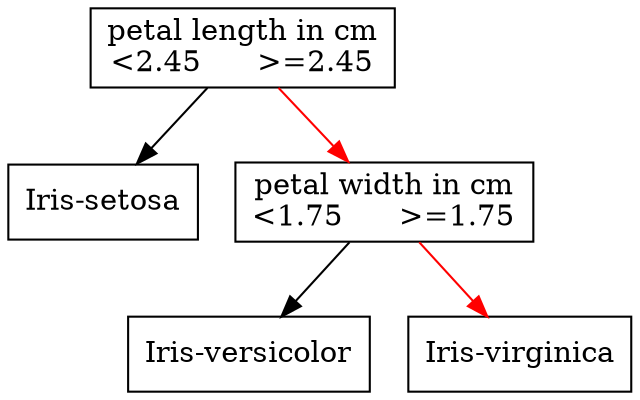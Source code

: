 digraph Tree{node[shape=box];0[label="petal length in cm
<2.45      >=2.45"];1[label="Iris-setosa"];2[label="petal width in cm
<1.75      >=1.75"];3[label="Iris-versicolor"];4[label="Iris-virginica"];0->1[labeldistance=2.5,labellangle=45];0->2[labeldistance=2.5,color="red",labellangle=-45];2->3[labeldistance=2.5,labellangle=45];2->4[labeldistance=2.5,color="red",labellangle=-45];}